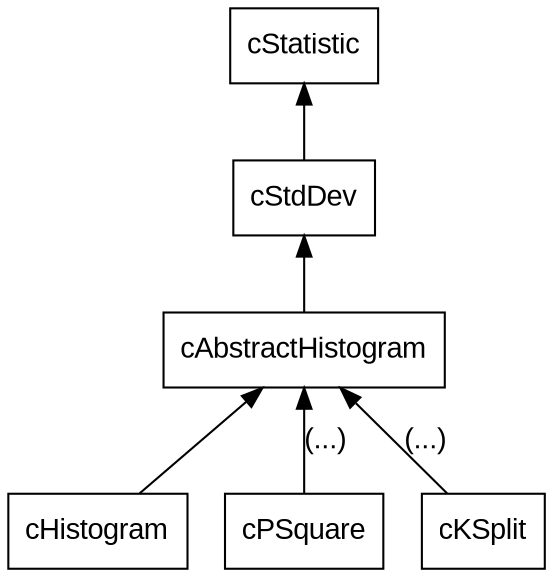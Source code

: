 digraph g {
        fontsize=12; size="6,6";
        node [fontname="Arial"];
        edge [fontname="Arial"];

        node [shape = "rectangle"];
        edge [dir = "back"];

        cStatistic -> cStdDev;
        cStdDev -> cAbstractHistogram;
        cAbstractHistogram -> cHistogram;
        cAbstractHistogram -> cPSquare [label="(...)"];
        cAbstractHistogram -> cKSplit [label="(...)"];
}
